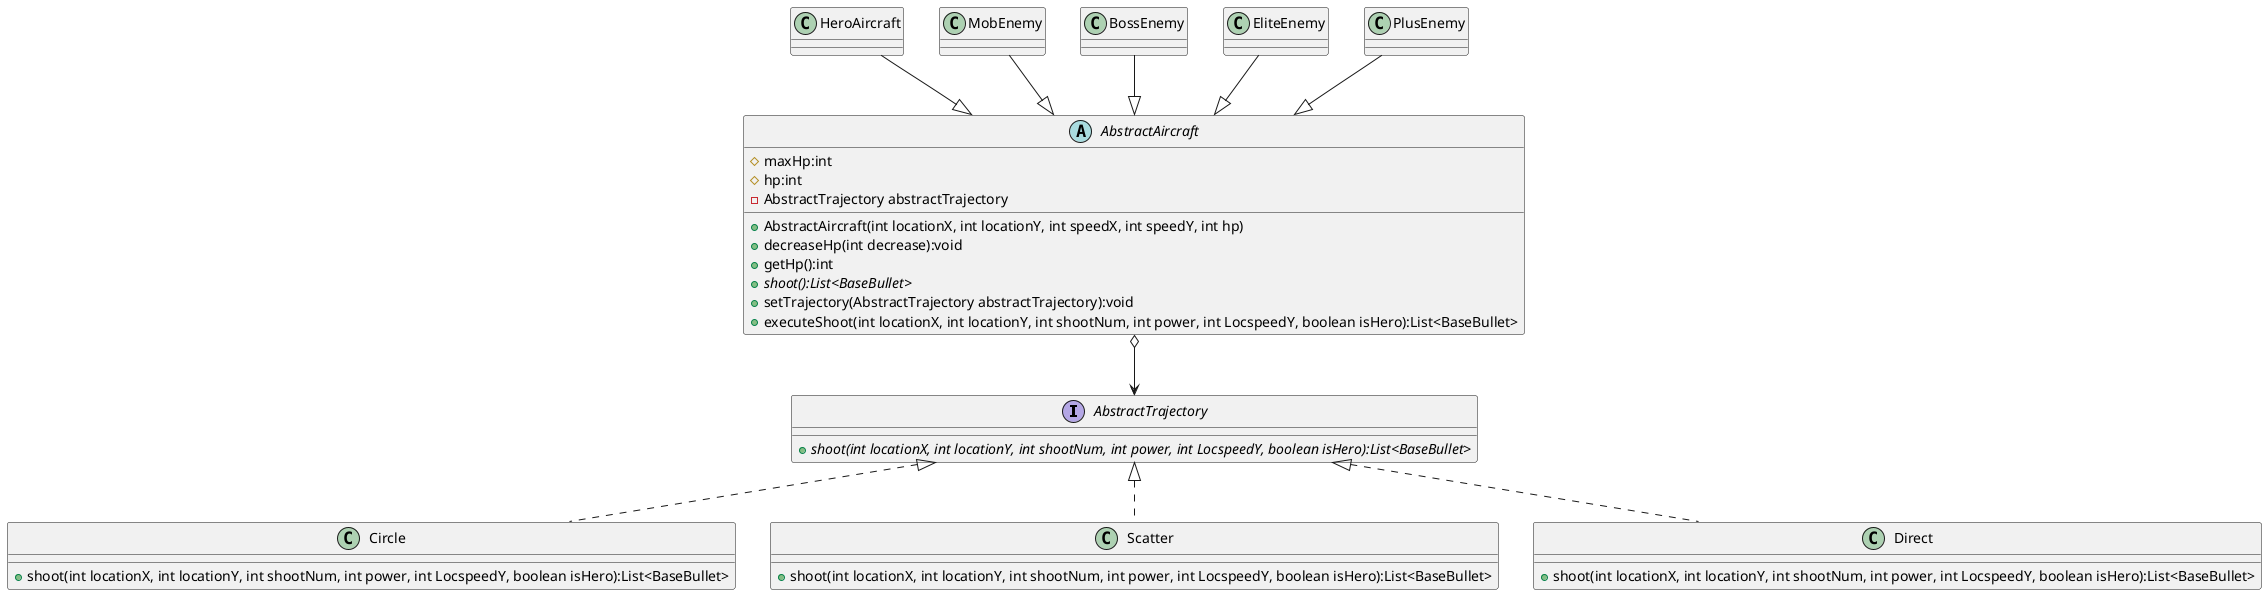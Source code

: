 @startuml
'https://plantuml.com/sequence-diagram

interface AbstractTrajectory
{
    +{abstract}shoot(int locationX, int locationY, int shootNum, int power, int LocspeedY, boolean isHero):List<BaseBullet>
}

class Circle
{
    +shoot(int locationX, int locationY, int shootNum, int power, int LocspeedY, boolean isHero):List<BaseBullet>
}

class Scatter
{
    +shoot(int locationX, int locationY, int shootNum, int power, int LocspeedY, boolean isHero):List<BaseBullet>
}

class Direct
{
    +shoot(int locationX, int locationY, int shootNum, int power, int LocspeedY, boolean isHero):List<BaseBullet>
}
AbstractTrajectory <|.. Circle
AbstractTrajectory <|.. Scatter
AbstractTrajectory <|.. Direct

abstract class AbstractAircraft
{
	# maxHp:int
    # hp:int
    - AbstractTrajectory abstractTrajectory
    + AbstractAircraft(int locationX, int locationY, int speedX, int speedY, int hp)
    + decreaseHp(int decrease):void
    + getHp():int
    + {abstract} shoot():List<BaseBullet>
    + setTrajectory(AbstractTrajectory abstractTrajectory):void
    + executeShoot(int locationX, int locationY, int shootNum, int power, int LocspeedY, boolean isHero):List<BaseBullet>
}
AbstractAircraft o--> AbstractTrajectory
HeroAircraft --|> AbstractAircraft
MobEnemy --|> AbstractAircraft
BossEnemy --|> AbstractAircraft
EliteEnemy --|> AbstractAircraft
PlusEnemy --|> AbstractAircraft
@enduml